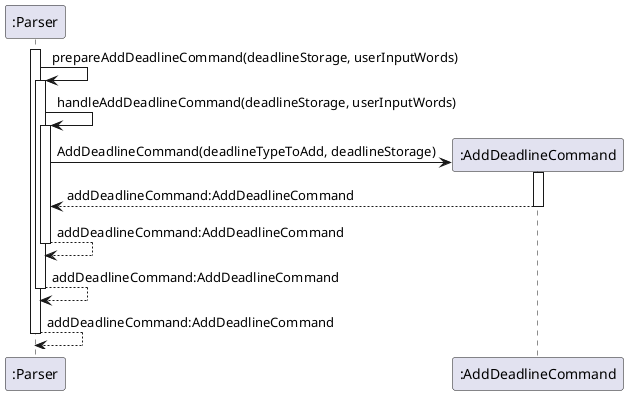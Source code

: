 @startuml
'https://plantuml.com/sequence-diagram

activate ":Parser"
":Parser" -> ":Parser":prepareAddDeadlineCommand(deadlineStorage, userInputWords)
activate ":Parser"
'return handleAddDeadlineCommand(deadlineStorage, userInputWords)
":Parser" -> ":Parser":handleAddDeadlineCommand(deadlineStorage, userInputWords)
activate ":Parser"
create ":AddDeadlineCommand"
":Parser" -> ":AddDeadlineCommand": AddDeadlineCommand(deadlineTypeToAdd, deadlineStorage)
activate ":AddDeadlineCommand"
":Parser" <-- ":AddDeadlineCommand": addDeadlineCommand:AddDeadlineCommand
deactivate ":AddDeadlineCommand"
":Parser" --> ":Parser" : addDeadlineCommand:AddDeadlineCommand
deactivate ":Parser"
":Parser" --> ":Parser" : addDeadlineCommand:AddDeadlineCommand
deactivate ":Parser"
":Parser" --> ":Parser" : addDeadlineCommand:AddDeadlineCommand
deactivate ":Parser"

@enduml